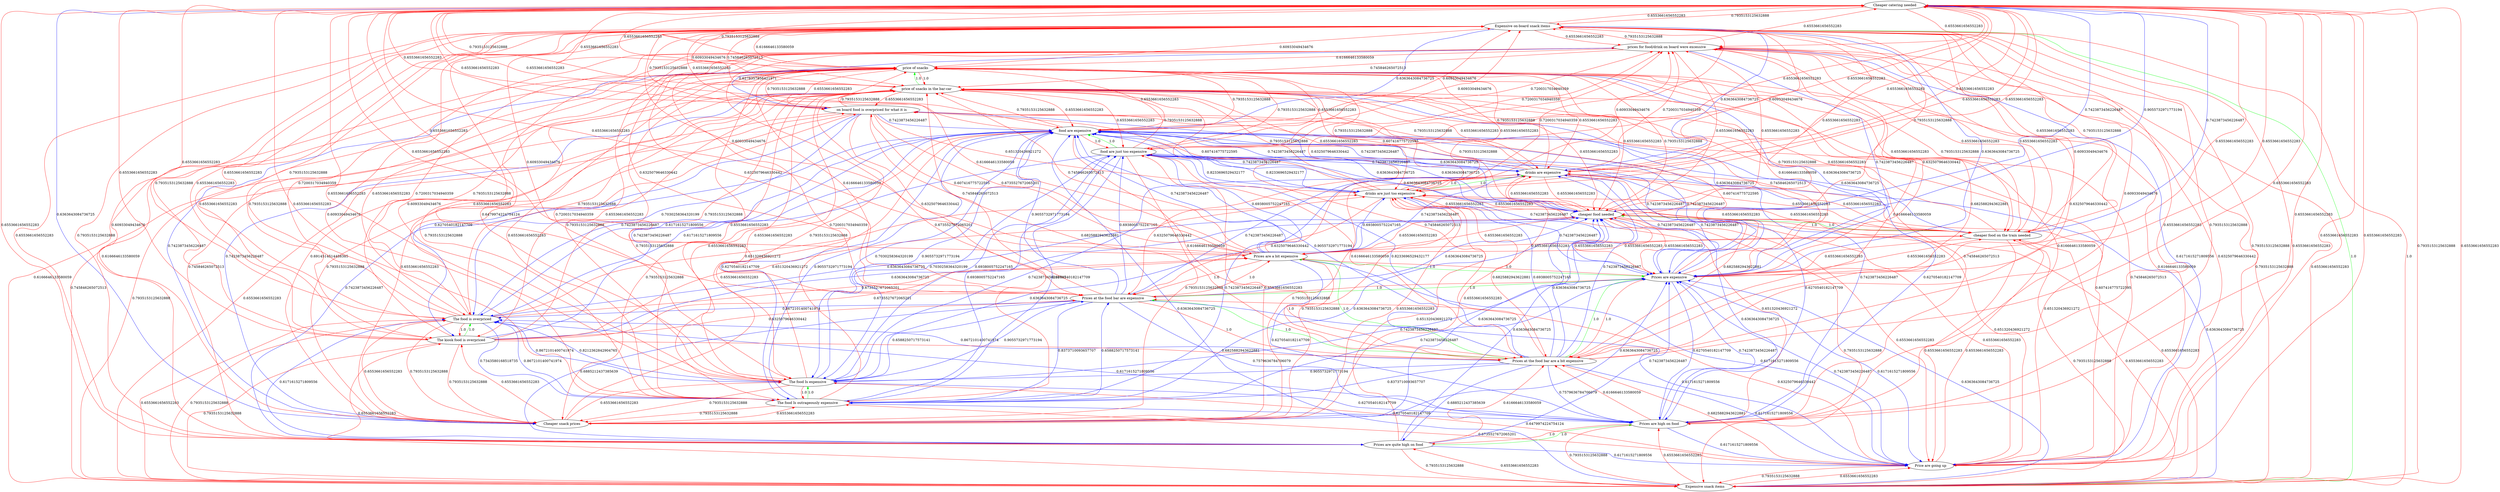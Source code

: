 digraph rawGraph {
"Cheaper catering needed";"Cheaper snack prices";"Expensive on-board snack items";"Expensive snack items";"Price are going up";"Prices are quite high on food";"Prices are high on food";"Prices at the food bar are a bit expensive";"Prices at the food bar are expensive";"Prices are expensive";"Prices are a bit expensive";"The food Is outrageously expensive";"The food Is expensive";"The kiosk food is overpriced";"The food is overpriced";"cheaper food on the train needed";"cheaper food needed";"drinks are just too expensive";"drinks are expensive";"food are just too expensive";"food are expensive";"on board food is overpriced for what it is";"price of snacks in the bar-car";"price of snacks";"prices for food/drink on board were excessive";"Cheaper snack prices" -> "Cheaper catering needed" [label=0.6363643084736725] [color=blue]
"Expensive on-board snack items" -> "Expensive snack items" [label=1.0] [color=green]
"Expensive snack items" -> "Expensive on-board snack items" [label=1.0] [color=red]
"Cheaper catering needed" -> "Expensive on-board snack items" [label=0.7935153125632888] [color=red]
"Cheaper catering needed" -> "Expensive snack items" [label=0.7935153125632888] [color=red]
"Cheaper snack prices" -> "Expensive on-board snack items" [label=0.60933049434676] [color=red]
"Expensive on-board snack items" -> "Cheaper catering needed" [label=0.6553661656552283] [color=red]
"Expensive snack items" -> "Cheaper catering needed" [label=0.6553661656552283] [color=red]
"Cheaper catering needed" -> "Price are going up" [label=0.6553661656552283] [color=red]
"Expensive on-board snack items" -> "Price are going up" [label=0.6553661656552283] [color=red]
"Expensive snack items" -> "Price are going up" [label=0.6553661656552283] [color=red]
"Price are going up" -> "Cheaper catering needed" [label=0.6553661656552283] [color=red]
"Price are going up" -> "Expensive on-board snack items" [label=0.7935153125632888] [color=red]
"Price are going up" -> "Expensive snack items" [label=0.7935153125632888] [color=red]
"Prices are quite high on food" -> "Prices are high on food" [label=1.0] [color=green]
"Prices are high on food" -> "Prices are quite high on food" [label=1.0] [color=red]
"Expensive on-board snack items" -> "Prices are quite high on food" [label=0.6553661656552283] [color=red]
"Expensive on-board snack items" -> "Prices are high on food" [label=0.6553661656552283] [color=red]
"Expensive snack items" -> "Prices are quite high on food" [label=0.6553661656552283] [color=red]
"Expensive snack items" -> "Prices are high on food" [label=0.6553661656552283] [color=red]
"Prices are quite high on food" -> "Cheaper catering needed" [label=0.6553661656552283] [color=red]
"Prices are quite high on food" -> "Expensive on-board snack items" [label=0.7935153125632888] [color=red]
"Prices are quite high on food" -> "Expensive snack items" [label=0.7935153125632888] [color=red]
"Prices are quite high on food" -> "Price are going up" [label=0.6171615271809556] [color=blue]
"Prices are high on food" -> "Cheaper catering needed" [label=0.6553661656552283] [color=red]
"Prices are high on food" -> "Expensive on-board snack items" [label=0.7935153125632888] [color=red]
"Prices are high on food" -> "Expensive snack items" [label=0.7935153125632888] [color=red]
"Prices are high on food" -> "Price are going up" [label=0.6171615271809556] [color=blue]
"Prices at the food bar are a bit expensive" -> "Prices at the food bar are expensive" [label=1.0] [color=green]
"Prices at the food bar are expensive" -> "Prices are expensive" [label=1.0] [color=green]
"Prices at the food bar are a bit expensive" -> "Prices are a bit expensive" [label=1.0] [color=green]
"Prices are a bit expensive" -> "Prices are expensive" [label=1.0] [color=green]
"Prices at the food bar are a bit expensive" -> "Prices are expensive" [label=1.0] [color=green]
"Prices at the food bar are expensive" -> "Prices at the food bar are a bit expensive" [label=1.0] [color=red]
"Prices at the food bar are expensive" -> "Prices are a bit expensive" [label=1.0] [color=red]
"Prices are expensive" -> "Prices at the food bar are a bit expensive" [label=1.0] [color=red]
"Prices are expensive" -> "Prices at the food bar are expensive" [label=1.0] [color=red]
"Prices are expensive" -> "Prices are a bit expensive" [label=1.0] [color=red]
"Prices are a bit expensive" -> "Prices at the food bar are a bit expensive" [label=1.0] [color=red]
"Prices are a bit expensive" -> "Prices at the food bar are expensive" [label=1.0] [color=red]
"Cheaper catering needed" -> "Prices are expensive" [label=0.6553661656552283] [color=red]
"Cheaper catering needed" -> "Prices are a bit expensive" [label=0.6553661656552283] [color=red]
"Cheaper snack prices" -> "Prices are expensive" [label=0.6363643084736725] [color=blue]
"Expensive on-board snack items" -> "Prices are expensive" [label=0.6363643084736725] [color=blue]
"Expensive snack items" -> "Prices are expensive" [label=0.6363643084736725] [color=blue]
"Price are going up" -> "Prices at the food bar are a bit expensive" [label=0.6825882943622881] [color=red]
"Price are going up" -> "Prices at the food bar are expensive" [label=0.6325079646330442] [color=red]
"Price are going up" -> "Prices are expensive" [label=0.7423873456226487] [color=blue]
"Prices are quite high on food" -> "Prices at the food bar are a bit expensive" [label=0.6166646133580059] [color=red]
"Prices are quite high on food" -> "Prices are expensive" [label=0.7423873456226487] [color=blue]
"Prices are high on food" -> "Prices at the food bar are a bit expensive" [label=0.6166646133580059] [color=red]
"Prices are high on food" -> "Prices are expensive" [label=0.7423873456226487] [color=blue]
"Prices at the food bar are a bit expensive" -> "Cheaper catering needed" [label=0.6553661656552283] [color=red]
"Prices at the food bar are a bit expensive" -> "Expensive on-board snack items" [label=0.60933049434676] [color=red]
"Prices at the food bar are a bit expensive" -> "Price are going up" [label=0.6171615271809556] [color=blue]
"Prices at the food bar are a bit expensive" -> "Prices are quite high on food" [label=0.6885212437385639] [color=blue]
"Prices at the food bar are a bit expensive" -> "Prices are high on food" [label=0.7579636784706079] [color=blue]
"Prices at the food bar are expensive" -> "Cheaper catering needed" [label=0.6553661656552283] [color=red]
"Prices at the food bar are expensive" -> "Expensive on-board snack items" [label=0.60933049434676] [color=red]
"Prices at the food bar are expensive" -> "Price are going up" [label=0.6171615271809556] [color=blue]
"Prices at the food bar are expensive" -> "Prices are quite high on food" [label=0.6885212437385639] [color=blue]
"Prices at the food bar are expensive" -> "Prices are high on food" [label=0.7579636784706079] [color=blue]
"Prices are expensive" -> "Cheaper catering needed" [label=0.6553661656552283] [color=red]
"Prices are expensive" -> "Expensive on-board snack items" [label=0.60933049434676] [color=red]
"Prices are expensive" -> "Price are going up" [label=0.6171615271809556] [color=blue]
"Prices are expensive" -> "Prices are high on food" [label=0.6270540182147709] [color=blue]
"Prices are a bit expensive" -> "Cheaper catering needed" [label=0.6553661656552283] [color=red]
"Prices are a bit expensive" -> "Expensive on-board snack items" [label=0.60933049434676] [color=red]
"Prices are a bit expensive" -> "Price are going up" [label=0.6171615271809556] [color=blue]
"Prices are a bit expensive" -> "Prices are high on food" [label=0.6270540182147709] [color=blue]
"The food Is outrageously expensive" -> "The food Is expensive" [label=1.0] [color=green]
"The food Is expensive" -> "The food Is outrageously expensive" [label=1.0] [color=red]
"Cheaper snack prices" -> "The food Is outrageously expensive" [label=0.6553661656552283] [color=red]
"Cheaper snack prices" -> "The food Is expensive" [label=0.6553661656552283] [color=red]
"Price are going up" -> "The food Is outrageously expensive" [label=0.6735527672065201] [color=red]
"Price are going up" -> "The food Is expensive" [label=0.6479974224754124] [color=red]
"Prices at the food bar are a bit expensive" -> "The food Is outrageously expensive" [label=0.8373710093657707] [color=blue]
"Prices at the food bar are a bit expensive" -> "The food Is expensive" [label=0.9055732971773194] [color=blue]
"Prices at the food bar are expensive" -> "The food Is outrageously expensive" [label=0.8373710093657707] [color=blue]
"Prices at the food bar are expensive" -> "The food Is expensive" [label=0.9055732971773194] [color=blue]
"The food Is outrageously expensive" -> "Cheaper catering needed" [label=0.6553661656552283] [color=red]
"The food Is outrageously expensive" -> "Cheaper snack prices" [label=0.7935153125632888] [color=red]
"The food Is outrageously expensive" -> "Expensive on-board snack items" [label=0.60933049434676] [color=red]
"The food Is outrageously expensive" -> "Prices are high on food" [label=0.6270540182147709] [color=blue]
"The food Is outrageously expensive" -> "Prices at the food bar are expensive" [label=0.6588250717573141] [color=blue]
"The food Is outrageously expensive" -> "Prices are expensive" [label=0.7423873456226487] [color=blue]
"The food Is expensive" -> "Cheaper catering needed" [label=0.6553661656552283] [color=red]
"The food Is expensive" -> "Cheaper snack prices" [label=0.7935153125632888] [color=red]
"The food Is expensive" -> "Expensive on-board snack items" [label=0.60933049434676] [color=red]
"The food Is expensive" -> "Prices are high on food" [label=0.6270540182147709] [color=blue]
"The food Is expensive" -> "Prices at the food bar are expensive" [label=0.6588250717573141] [color=blue]
"The food Is expensive" -> "Prices are expensive" [label=0.7423873456226487] [color=blue]
"The kiosk food is overpriced" -> "The food is overpriced" [label=1.0] [color=green]
"The food is overpriced" -> "The kiosk food is overpriced" [label=1.0] [color=red]
"Cheaper snack prices" -> "The kiosk food is overpriced" [label=0.6553661656552283] [color=red]
"Cheaper snack prices" -> "The food is overpriced" [label=0.6553661656552283] [color=red]
"Expensive on-board snack items" -> "The kiosk food is overpriced" [label=0.6553661656552283] [color=red]
"Expensive on-board snack items" -> "The food is overpriced" [label=0.6553661656552283] [color=red]
"Expensive snack items" -> "The kiosk food is overpriced" [label=0.6553661656552283] [color=red]
"Expensive snack items" -> "The food is overpriced" [label=0.6553661656552283] [color=red]
"Prices are quite high on food" -> "The food is overpriced" [label=0.6171615271809556] [color=blue]
"Prices are high on food" -> "The food is overpriced" [label=0.6171615271809556] [color=blue]
"Prices at the food bar are a bit expensive" -> "The food is overpriced" [label=0.8672101400741974] [color=blue]
"Prices at the food bar are expensive" -> "The food is overpriced" [label=0.8672101400741974] [color=blue]
"The food Is outrageously expensive" -> "The food is overpriced" [label=0.8672101400741974] [color=blue]
"The food Is expensive" -> "The food is overpriced" [label=0.8672101400741974] [color=blue]
"The kiosk food is overpriced" -> "Cheaper catering needed" [label=0.6553661656552283] [color=red]
"The kiosk food is overpriced" -> "Cheaper snack prices" [label=0.7935153125632888] [color=red]
"The kiosk food is overpriced" -> "Expensive on-board snack items" [label=0.7935153125632888] [color=red]
"The kiosk food is overpriced" -> "Expensive snack items" [label=0.7935153125632888] [color=red]
"The kiosk food is overpriced" -> "Prices at the food bar are a bit expensive" [label=0.6825882943622881] [color=red]
"The kiosk food is overpriced" -> "Prices at the food bar are expensive" [label=0.6325079646330442] [color=red]
"The kiosk food is overpriced" -> "Prices are a bit expensive" [label=0.6735527672065201] [color=red]
"The food is overpriced" -> "Cheaper catering needed" [label=0.6553661656552283] [color=red]
"The food is overpriced" -> "Cheaper snack prices" [label=0.7935153125632888] [color=red]
"The food is overpriced" -> "Expensive on-board snack items" [label=0.7935153125632888] [color=red]
"The food is overpriced" -> "Expensive snack items" [label=0.7935153125632888] [color=red]
"The food is overpriced" -> "Prices are a bit expensive" [label=0.6735527672065201] [color=red]
"The food is overpriced" -> "The food Is outrageously expensive" [label=0.7343580168518735] [color=blue]
"The food is overpriced" -> "The food Is expensive" [label=0.8212362842904765] [color=blue]
"cheaper food on the train needed" -> "cheaper food needed" [label=1.0] [color=green]
"cheaper food needed" -> "cheaper food on the train needed" [label=1.0] [color=red]
"Cheaper catering needed" -> "cheaper food needed" [label=0.9055732971773194] [color=blue]
"Cheaper snack prices" -> "cheaper food needed" [label=0.6363643084736725] [color=blue]
"Expensive on-board snack items" -> "cheaper food on the train needed" [label=0.6553661656552283] [color=red]
"Expensive on-board snack items" -> "cheaper food needed" [label=0.6553661656552283] [color=red]
"Expensive snack items" -> "cheaper food on the train needed" [label=0.6553661656552283] [color=red]
"Expensive snack items" -> "cheaper food needed" [label=0.6553661656552283] [color=red]
"Price are going up" -> "cheaper food on the train needed" [label=0.6553661656552283] [color=red]
"Price are going up" -> "cheaper food needed" [label=0.6553661656552283] [color=red]
"Prices are quite high on food" -> "cheaper food needed" [label=0.6363643084736725] [color=blue]
"Prices are high on food" -> "cheaper food needed" [label=0.6363643084736725] [color=blue]
"Prices at the food bar are a bit expensive" -> "cheaper food needed" [label=0.6363643084736725] [color=blue]
"Prices at the food bar are expensive" -> "cheaper food needed" [label=0.6363643084736725] [color=blue]
"Prices are expensive" -> "cheaper food on the train needed" [label=0.6553661656552283] [color=red]
"Prices are expensive" -> "cheaper food needed" [label=0.6553661656552283] [color=red]
"Prices are a bit expensive" -> "cheaper food on the train needed" [label=0.6553661656552283] [color=red]
"Prices are a bit expensive" -> "cheaper food needed" [label=0.6553661656552283] [color=red]
"The food Is outrageously expensive" -> "cheaper food needed" [label=0.6363643084736725] [color=blue]
"The food Is expensive" -> "cheaper food needed" [label=0.6363643084736725] [color=blue]
"The kiosk food is overpriced" -> "cheaper food needed" [label=0.6363643084736725] [color=blue]
"The food is overpriced" -> "cheaper food needed" [label=0.6363643084736725] [color=blue]
"cheaper food on the train needed" -> "Cheaper catering needed" [label=0.7423873456226487] [color=blue]
"cheaper food on the train needed" -> "Expensive on-board snack items" [label=0.7935153125632888] [color=red]
"cheaper food on the train needed" -> "Expensive snack items" [label=0.7935153125632888] [color=red]
"cheaper food on the train needed" -> "Price are going up" [label=0.6553661656552283] [color=red]
"cheaper food on the train needed" -> "Prices are expensive" [label=0.6553661656552283] [color=red]
"cheaper food on the train needed" -> "Prices are a bit expensive" [label=0.6553661656552283] [color=red]
"cheaper food needed" -> "Cheaper catering needed" [label=0.7423873456226487] [color=blue]
"cheaper food needed" -> "Expensive on-board snack items" [label=0.7935153125632888] [color=red]
"cheaper food needed" -> "Expensive snack items" [label=0.7935153125632888] [color=red]
"cheaper food needed" -> "Price are going up" [label=0.6553661656552283] [color=red]
"cheaper food needed" -> "Prices are expensive" [label=0.6553661656552283] [color=red]
"cheaper food needed" -> "Prices are a bit expensive" [label=0.6553661656552283] [color=red]
"drinks are just too expensive" -> "drinks are expensive" [label=1.0] [color=green]
"drinks are expensive" -> "drinks are just too expensive" [label=1.0] [color=red]
"Cheaper catering needed" -> "drinks are just too expensive" [label=0.6553661656552283] [color=red]
"Cheaper catering needed" -> "drinks are expensive" [label=0.6553661656552283] [color=red]
"Cheaper snack prices" -> "drinks are just too expensive" [label=0.6553661656552283] [color=red]
"Cheaper snack prices" -> "drinks are expensive" [label=0.6553661656552283] [color=red]
"Expensive on-board snack items" -> "drinks are expensive" [label=0.6363643084736725] [color=blue]
"Expensive snack items" -> "drinks are expensive" [label=0.6363643084736725] [color=blue]
"Price are going up" -> "drinks are just too expensive" [label=0.651320436921272] [color=red]
"Prices are quite high on food" -> "drinks are just too expensive" [label=0.651320436921272] [color=red]
"Prices are high on food" -> "drinks are just too expensive" [label=0.651320436921272] [color=red]
"Prices at the food bar are a bit expensive" -> "drinks are just too expensive" [label=0.6938005752247165] [color=blue]
"Prices at the food bar are a bit expensive" -> "drinks are expensive" [label=0.7423873456226487] [color=blue]
"Prices at the food bar are expensive" -> "drinks are expensive" [label=0.7423873456226487] [color=blue]
"Prices are expensive" -> "drinks are expensive" [label=0.7423873456226487] [color=blue]
"Prices are a bit expensive" -> "drinks are just too expensive" [label=0.6938005752247165] [color=blue]
"Prices are a bit expensive" -> "drinks are expensive" [label=0.7423873456226487] [color=blue]
"The food Is outrageously expensive" -> "drinks are expensive" [label=0.7423873456226487] [color=blue]
"The food Is expensive" -> "drinks are expensive" [label=0.7423873456226487] [color=blue]
"The kiosk food is overpriced" -> "drinks are just too expensive" [label=0.651320436921272] [color=red]
"The food is overpriced" -> "drinks are just too expensive" [label=0.651320436921272] [color=red]
"cheaper food on the train needed" -> "drinks are just too expensive" [label=0.6553661656552283] [color=red]
"cheaper food on the train needed" -> "drinks are expensive" [label=0.6553661656552283] [color=red]
"cheaper food needed" -> "drinks are just too expensive" [label=0.6553661656552283] [color=red]
"cheaper food needed" -> "drinks are expensive" [label=0.6553661656552283] [color=red]
"drinks are just too expensive" -> "Cheaper catering needed" [label=0.6553661656552283] [color=red]
"drinks are just too expensive" -> "Cheaper snack prices" [label=0.7935153125632888] [color=red]
"drinks are just too expensive" -> "Expensive on-board snack items" [label=0.60933049434676] [color=red]
"drinks are just too expensive" -> "Prices at the food bar are a bit expensive" [label=0.6825882943622881] [color=red]
"drinks are just too expensive" -> "Prices at the food bar are expensive" [label=0.6325079646330442] [color=red]
"drinks are just too expensive" -> "Prices are expensive" [label=0.7423873456226487] [color=blue]
"drinks are just too expensive" -> "cheaper food on the train needed" [label=0.6553661656552283] [color=red]
"drinks are just too expensive" -> "cheaper food needed" [label=0.6553661656552283] [color=red]
"drinks are expensive" -> "Cheaper catering needed" [label=0.6553661656552283] [color=red]
"drinks are expensive" -> "Cheaper snack prices" [label=0.7935153125632888] [color=red]
"drinks are expensive" -> "Expensive on-board snack items" [label=0.60933049434676] [color=red]
"drinks are expensive" -> "Prices at the food bar are a bit expensive" [label=0.6825882943622881] [color=red]
"drinks are expensive" -> "Prices at the food bar are expensive" [label=0.6325079646330442] [color=red]
"drinks are expensive" -> "Prices are expensive" [label=0.7423873456226487] [color=blue]
"drinks are expensive" -> "cheaper food on the train needed" [label=0.6553661656552283] [color=red]
"drinks are expensive" -> "cheaper food needed" [label=0.6553661656552283] [color=red]
"food are just too expensive" -> "food are expensive" [label=1.0] [color=green]
"food are expensive" -> "food are just too expensive" [label=1.0] [color=red]
"Cheaper catering needed" -> "food are just too expensive" [label=0.6553661656552283] [color=red]
"Cheaper catering needed" -> "food are expensive" [label=0.6553661656552283] [color=red]
"Cheaper snack prices" -> "food are just too expensive" [label=0.6553661656552283] [color=red]
"Cheaper snack prices" -> "food are expensive" [label=0.6553661656552283] [color=red]
"Expensive on-board snack items" -> "food are expensive" [label=0.6363643084736725] [color=blue]
"Expensive snack items" -> "food are expensive" [label=0.6363643084736725] [color=blue]
"Price are going up" -> "food are just too expensive" [label=0.651320436921272] [color=red]
"Prices are quite high on food" -> "food are expensive" [label=0.7423873456226487] [color=blue]
"Prices are high on food" -> "food are expensive" [label=0.7423873456226487] [color=blue]
"Prices at the food bar are a bit expensive" -> "food are just too expensive" [label=0.8233696529432177] [color=blue]
"Prices at the food bar are a bit expensive" -> "food are expensive" [label=0.9055732971773194] [color=blue]
"Prices at the food bar are expensive" -> "food are just too expensive" [label=0.6938005752247165] [color=blue]
"Prices at the food bar are expensive" -> "food are expensive" [label=0.9055732971773194] [color=blue]
"Prices are expensive" -> "food are expensive" [label=0.7423873456226487] [color=blue]
"Prices are a bit expensive" -> "food are just too expensive" [label=0.6938005752247165] [color=blue]
"Prices are a bit expensive" -> "food are expensive" [label=0.7423873456226487] [color=blue]
"The food Is outrageously expensive" -> "food are just too expensive" [label=0.6938005752247165] [color=blue]
"The food Is outrageously expensive" -> "food are expensive" [label=0.9055732971773194] [color=blue]
"The food Is expensive" -> "food are just too expensive" [label=0.6938005752247165] [color=blue]
"The food Is expensive" -> "food are expensive" [label=0.9055732971773194] [color=blue]
"The kiosk food is overpriced" -> "food are expensive" [label=0.7423873456226487] [color=blue]
"The food is overpriced" -> "food are expensive" [label=0.7423873456226487] [color=blue]
"cheaper food on the train needed" -> "food are expensive" [label=0.6363643084736725] [color=blue]
"cheaper food needed" -> "food are expensive" [label=0.6363643084736725] [color=blue]
"drinks are just too expensive" -> "food are just too expensive" [label=0.8233696529432177] [color=blue]
"drinks are just too expensive" -> "food are expensive" [label=0.7423873456226487] [color=blue]
"drinks are expensive" -> "food are expensive" [label=0.7423873456226487] [color=blue]
"food are just too expensive" -> "Cheaper catering needed" [label=0.6553661656552283] [color=red]
"food are just too expensive" -> "Cheaper snack prices" [label=0.7935153125632888] [color=red]
"food are just too expensive" -> "Expensive on-board snack items" [label=0.60933049434676] [color=red]
"food are just too expensive" -> "Prices are high on food" [label=0.6270540182147709] [color=blue]
"food are just too expensive" -> "Prices at the food bar are a bit expensive" [label=0.6166646133580059] [color=red]
"food are just too expensive" -> "Prices are expensive" [label=0.7423873456226487] [color=blue]
"food are just too expensive" -> "The food Is outrageously expensive" [label=0.6270540182147709] [color=blue]
"food are just too expensive" -> "The food Is expensive" [label=0.7030258364320199] [color=blue]
"food are just too expensive" -> "The food is overpriced" [label=0.6171615271809556] [color=blue]
"food are just too expensive" -> "cheaper food needed" [label=0.6363643084736725] [color=blue]
"food are just too expensive" -> "drinks are just too expensive" [label=0.8233696529432177] [color=blue]
"food are just too expensive" -> "drinks are expensive" [label=0.7423873456226487] [color=blue]
"food are expensive" -> "Cheaper catering needed" [label=0.6553661656552283] [color=red]
"food are expensive" -> "Cheaper snack prices" [label=0.7935153125632888] [color=red]
"food are expensive" -> "Expensive on-board snack items" [label=0.60933049434676] [color=red]
"food are expensive" -> "Prices are high on food" [label=0.6270540182147709] [color=blue]
"food are expensive" -> "Prices at the food bar are a bit expensive" [label=0.6166646133580059] [color=red]
"food are expensive" -> "Prices are expensive" [label=0.7423873456226487] [color=blue]
"food are expensive" -> "The food Is outrageously expensive" [label=0.6270540182147709] [color=blue]
"food are expensive" -> "The food Is expensive" [label=0.7030258364320199] [color=blue]
"food are expensive" -> "The food is overpriced" [label=0.6171615271809556] [color=blue]
"food are expensive" -> "cheaper food needed" [label=0.6363643084736725] [color=blue]
"food are expensive" -> "drinks are expensive" [label=0.7423873456226487] [color=blue]
"Cheaper snack prices" -> "on board food is overpriced for what it is" [label=0.6553661656552283] [color=red]
"Expensive on-board snack items" -> "on board food is overpriced for what it is" [label=0.6553661656552283] [color=red]
"Expensive snack items" -> "on board food is overpriced for what it is" [label=0.6553661656552283] [color=red]
"Price are going up" -> "on board food is overpriced for what it is" [label=0.607416775722595] [color=red]
"Prices are expensive" -> "on board food is overpriced for what it is" [label=0.607416775722595] [color=red]
"Prices are a bit expensive" -> "on board food is overpriced for what it is" [label=0.607416775722595] [color=red]
"drinks are just too expensive" -> "on board food is overpriced for what it is" [label=0.607416775722595] [color=red]
"drinks are expensive" -> "on board food is overpriced for what it is" [label=0.607416775722595] [color=red]
"on board food is overpriced for what it is" -> "Cheaper catering needed" [label=0.6553661656552283] [color=red]
"on board food is overpriced for what it is" -> "Cheaper snack prices" [label=0.7935153125632888] [color=red]
"on board food is overpriced for what it is" -> "Expensive on-board snack items" [label=0.7935153125632888] [color=red]
"on board food is overpriced for what it is" -> "Expensive snack items" [label=0.7935153125632888] [color=red]
"on board food is overpriced for what it is" -> "Prices at the food bar are a bit expensive" [label=0.6825882943622881] [color=red]
"on board food is overpriced for what it is" -> "Prices at the food bar are expensive" [label=0.6325079646330442] [color=red]
"on board food is overpriced for what it is" -> "Prices are a bit expensive" [label=0.6735527672065201] [color=red]
"on board food is overpriced for what it is" -> "The kiosk food is overpriced" [label=0.6270540182147709] [color=blue]
"on board food is overpriced for what it is" -> "The food is overpriced" [label=0.7030258364320199] [color=blue]
"on board food is overpriced for what it is" -> "cheaper food needed" [label=0.6363643084736725] [color=blue]
"on board food is overpriced for what it is" -> "drinks are just too expensive" [label=0.651320436921272] [color=red]
"on board food is overpriced for what it is" -> "food are expensive" [label=0.7423873456226487] [color=blue]
"price of snacks in the bar-car" -> "price of snacks" [label=1.0] [color=green]
"price of snacks" -> "price of snacks in the bar-car" [label=1.0] [color=red]
"Cheaper catering needed" -> "price of snacks in the bar-car" [label=0.7935153125632888] [color=red]
"Cheaper catering needed" -> "price of snacks" [label=0.7935153125632888] [color=red]
"Cheaper snack prices" -> "price of snacks in the bar-car" [label=0.6914514514488385] [color=red]
"Expensive on-board snack items" -> "price of snacks in the bar-car" [label=0.745846265072513] [color=red]
"Expensive on-board snack items" -> "price of snacks" [label=0.6166646133580059] [color=red]
"Expensive snack items" -> "price of snacks in the bar-car" [label=0.745846265072513] [color=red]
"Expensive snack items" -> "price of snacks" [label=0.6166646133580059] [color=red]
"Price are going up" -> "price of snacks in the bar-car" [label=0.745846265072513] [color=red]
"Price are going up" -> "price of snacks" [label=0.6166646133580059] [color=red]
"Prices are quite high on food" -> "price of snacks in the bar-car" [label=0.745846265072513] [color=red]
"Prices are quite high on food" -> "price of snacks" [label=0.6166646133580059] [color=red]
"Prices are high on food" -> "price of snacks in the bar-car" [label=0.745846265072513] [color=red]
"Prices are high on food" -> "price of snacks" [label=0.6166646133580059] [color=red]
"Prices at the food bar are a bit expensive" -> "price of snacks in the bar-car" [label=0.745846265072513] [color=red]
"Prices at the food bar are a bit expensive" -> "price of snacks" [label=0.6166646133580059] [color=red]
"Prices at the food bar are expensive" -> "price of snacks in the bar-car" [label=0.745846265072513] [color=red]
"Prices at the food bar are expensive" -> "price of snacks" [label=0.6166646133580059] [color=red]
"Prices are expensive" -> "price of snacks in the bar-car" [label=0.745846265072513] [color=red]
"Prices are expensive" -> "price of snacks" [label=0.6166646133580059] [color=red]
"Prices are a bit expensive" -> "price of snacks in the bar-car" [label=0.745846265072513] [color=red]
"Prices are a bit expensive" -> "price of snacks" [label=0.6166646133580059] [color=red]
"The food Is outrageously expensive" -> "price of snacks in the bar-car" [label=0.7935153125632888] [color=red]
"The food Is outrageously expensive" -> "price of snacks" [label=0.7935153125632888] [color=red]
"The food Is expensive" -> "price of snacks in the bar-car" [label=0.7935153125632888] [color=red]
"The food Is expensive" -> "price of snacks" [label=0.7935153125632888] [color=red]
"The kiosk food is overpriced" -> "price of snacks in the bar-car" [label=0.7935153125632888] [color=red]
"The kiosk food is overpriced" -> "price of snacks" [label=0.7935153125632888] [color=red]
"The food is overpriced" -> "price of snacks in the bar-car" [label=0.7935153125632888] [color=red]
"The food is overpriced" -> "price of snacks" [label=0.7935153125632888] [color=red]
"cheaper food on the train needed" -> "price of snacks in the bar-car" [label=0.7935153125632888] [color=red]
"cheaper food on the train needed" -> "price of snacks" [label=0.7935153125632888] [color=red]
"cheaper food needed" -> "price of snacks in the bar-car" [label=0.7935153125632888] [color=red]
"cheaper food needed" -> "price of snacks" [label=0.7935153125632888] [color=red]
"drinks are just too expensive" -> "price of snacks in the bar-car" [label=0.7935153125632888] [color=red]
"drinks are just too expensive" -> "price of snacks" [label=0.7935153125632888] [color=red]
"drinks are expensive" -> "price of snacks in the bar-car" [label=0.7935153125632888] [color=red]
"drinks are expensive" -> "price of snacks" [label=0.7935153125632888] [color=red]
"food are just too expensive" -> "price of snacks in the bar-car" [label=0.7935153125632888] [color=red]
"food are just too expensive" -> "price of snacks" [label=0.7935153125632888] [color=red]
"food are expensive" -> "price of snacks in the bar-car" [label=0.7935153125632888] [color=red]
"food are expensive" -> "price of snacks" [label=0.7935153125632888] [color=red]
"on board food is overpriced for what it is" -> "price of snacks in the bar-car" [label=0.7935153125632888] [color=red]
"on board food is overpriced for what it is" -> "price of snacks" [label=0.7935153125632888] [color=red]
"price of snacks in the bar-car" -> "Cheaper catering needed" [label=0.6553661656552283] [color=red]
"price of snacks in the bar-car" -> "Cheaper snack prices" [label=0.7423873456226487] [color=blue]
"price of snacks in the bar-car" -> "Expensive on-board snack items" [label=0.60933049434676] [color=red]
"price of snacks in the bar-car" -> "Prices are expensive" [label=0.6363643084736725] [color=blue]
"price of snacks in the bar-car" -> "The food Is outrageously expensive" [label=0.6553661656552283] [color=red]
"price of snacks in the bar-car" -> "The food Is expensive" [label=0.6553661656552283] [color=red]
"price of snacks in the bar-car" -> "The kiosk food is overpriced" [label=0.6553661656552283] [color=red]
"price of snacks in the bar-car" -> "The food is overpriced" [label=0.6553661656552283] [color=red]
"price of snacks in the bar-car" -> "cheaper food on the train needed" [label=0.6553661656552283] [color=red]
"price of snacks in the bar-car" -> "cheaper food needed" [label=0.6553661656552283] [color=red]
"price of snacks in the bar-car" -> "drinks are just too expensive" [label=0.6553661656552283] [color=red]
"price of snacks in the bar-car" -> "drinks are expensive" [label=0.6553661656552283] [color=red]
"price of snacks in the bar-car" -> "food are just too expensive" [label=0.6553661656552283] [color=red]
"price of snacks in the bar-car" -> "food are expensive" [label=0.6553661656552283] [color=red]
"price of snacks in the bar-car" -> "on board food is overpriced for what it is" [label=0.6553661656552283] [color=red]
"price of snacks" -> "Cheaper catering needed" [label=0.6553661656552283] [color=red]
"price of snacks" -> "Cheaper snack prices" [label=0.7423873456226487] [color=blue]
"price of snacks" -> "Expensive on-board snack items" [label=0.60933049434676] [color=red]
"price of snacks" -> "Prices are expensive" [label=0.6363643084736725] [color=blue]
"price of snacks" -> "The food Is outrageously expensive" [label=0.6553661656552283] [color=red]
"price of snacks" -> "The food Is expensive" [label=0.6553661656552283] [color=red]
"price of snacks" -> "The kiosk food is overpriced" [label=0.6553661656552283] [color=red]
"price of snacks" -> "The food is overpriced" [label=0.6553661656552283] [color=red]
"price of snacks" -> "cheaper food on the train needed" [label=0.6553661656552283] [color=red]
"price of snacks" -> "cheaper food needed" [label=0.6553661656552283] [color=red]
"price of snacks" -> "drinks are just too expensive" [label=0.6553661656552283] [color=red]
"price of snacks" -> "drinks are expensive" [label=0.6553661656552283] [color=red]
"price of snacks" -> "food are just too expensive" [label=0.6553661656552283] [color=red]
"price of snacks" -> "food are expensive" [label=0.6553661656552283] [color=red]
"price of snacks" -> "on board food is overpriced for what it is" [label=0.6553661656552283] [color=red]
"Cheaper catering needed" -> "prices for food/drink on board were excessive" [label=0.6553661656552283] [color=red]
"Expensive on-board snack items" -> "prices for food/drink on board were excessive" [label=0.6553661656552283] [color=red]
"Expensive snack items" -> "prices for food/drink on board were excessive" [label=0.6553661656552283] [color=red]
"Price are going up" -> "prices for food/drink on board were excessive" [label=0.6325079646330442] [color=red]
"Prices at the food bar are a bit expensive" -> "prices for food/drink on board were excessive" [label=0.6325079646330442] [color=red]
"Prices at the food bar are expensive" -> "prices for food/drink on board were excessive" [label=0.6325079646330442] [color=red]
"Prices are expensive" -> "prices for food/drink on board were excessive" [label=0.6325079646330442] [color=red]
"Prices are a bit expensive" -> "prices for food/drink on board were excessive" [label=0.6325079646330442] [color=red]
"The food Is outrageously expensive" -> "prices for food/drink on board were excessive" [label=0.7200317034940359] [color=red]
"The food Is expensive" -> "prices for food/drink on board were excessive" [label=0.7200317034940359] [color=red]
"The kiosk food is overpriced" -> "prices for food/drink on board were excessive" [label=0.7200317034940359] [color=red]
"The food is overpriced" -> "prices for food/drink on board were excessive" [label=0.7200317034940359] [color=red]
"cheaper food on the train needed" -> "prices for food/drink on board were excessive" [label=0.6553661656552283] [color=red]
"cheaper food needed" -> "prices for food/drink on board were excessive" [label=0.6553661656552283] [color=red]
"drinks are just too expensive" -> "prices for food/drink on board were excessive" [label=0.7200317034940359] [color=red]
"drinks are expensive" -> "prices for food/drink on board were excessive" [label=0.7200317034940359] [color=red]
"food are just too expensive" -> "prices for food/drink on board were excessive" [label=0.7200317034940359] [color=red]
"food are expensive" -> "prices for food/drink on board were excessive" [label=0.7200317034940359] [color=red]
"prices for food/drink on board were excessive" -> "Cheaper catering needed" [label=0.6553661656552283] [color=red]
"prices for food/drink on board were excessive" -> "Expensive on-board snack items" [label=0.7935153125632888] [color=red]
"prices for food/drink on board were excessive" -> "Expensive snack items" [label=0.7935153125632888] [color=red]
"prices for food/drink on board were excessive" -> "Price are going up" [label=0.6171615271809556] [color=blue]
"prices for food/drink on board were excessive" -> "Prices at the food bar are a bit expensive" [label=0.6825882943622881] [color=red]
"prices for food/drink on board were excessive" -> "Prices at the food bar are expensive" [label=0.6325079646330442] [color=red]
"prices for food/drink on board were excessive" -> "Prices are expensive" [label=0.7423873456226487] [color=blue]
"prices for food/drink on board were excessive" -> "The food Is outrageously expensive" [label=0.6735527672065201] [color=red]
"prices for food/drink on board were excessive" -> "The food Is expensive" [label=0.6479974224754124] [color=red]
"prices for food/drink on board were excessive" -> "cheaper food on the train needed" [label=0.6553661656552283] [color=red]
"prices for food/drink on board were excessive" -> "cheaper food needed" [label=0.6553661656552283] [color=red]
"prices for food/drink on board were excessive" -> "on board food is overpriced for what it is" [label=0.6278357856421971] [color=blue]
"prices for food/drink on board were excessive" -> "price of snacks in the bar-car" [label=0.745846265072513] [color=red]
"prices for food/drink on board were excessive" -> "price of snacks" [label=0.6166646133580059] [color=red]
}